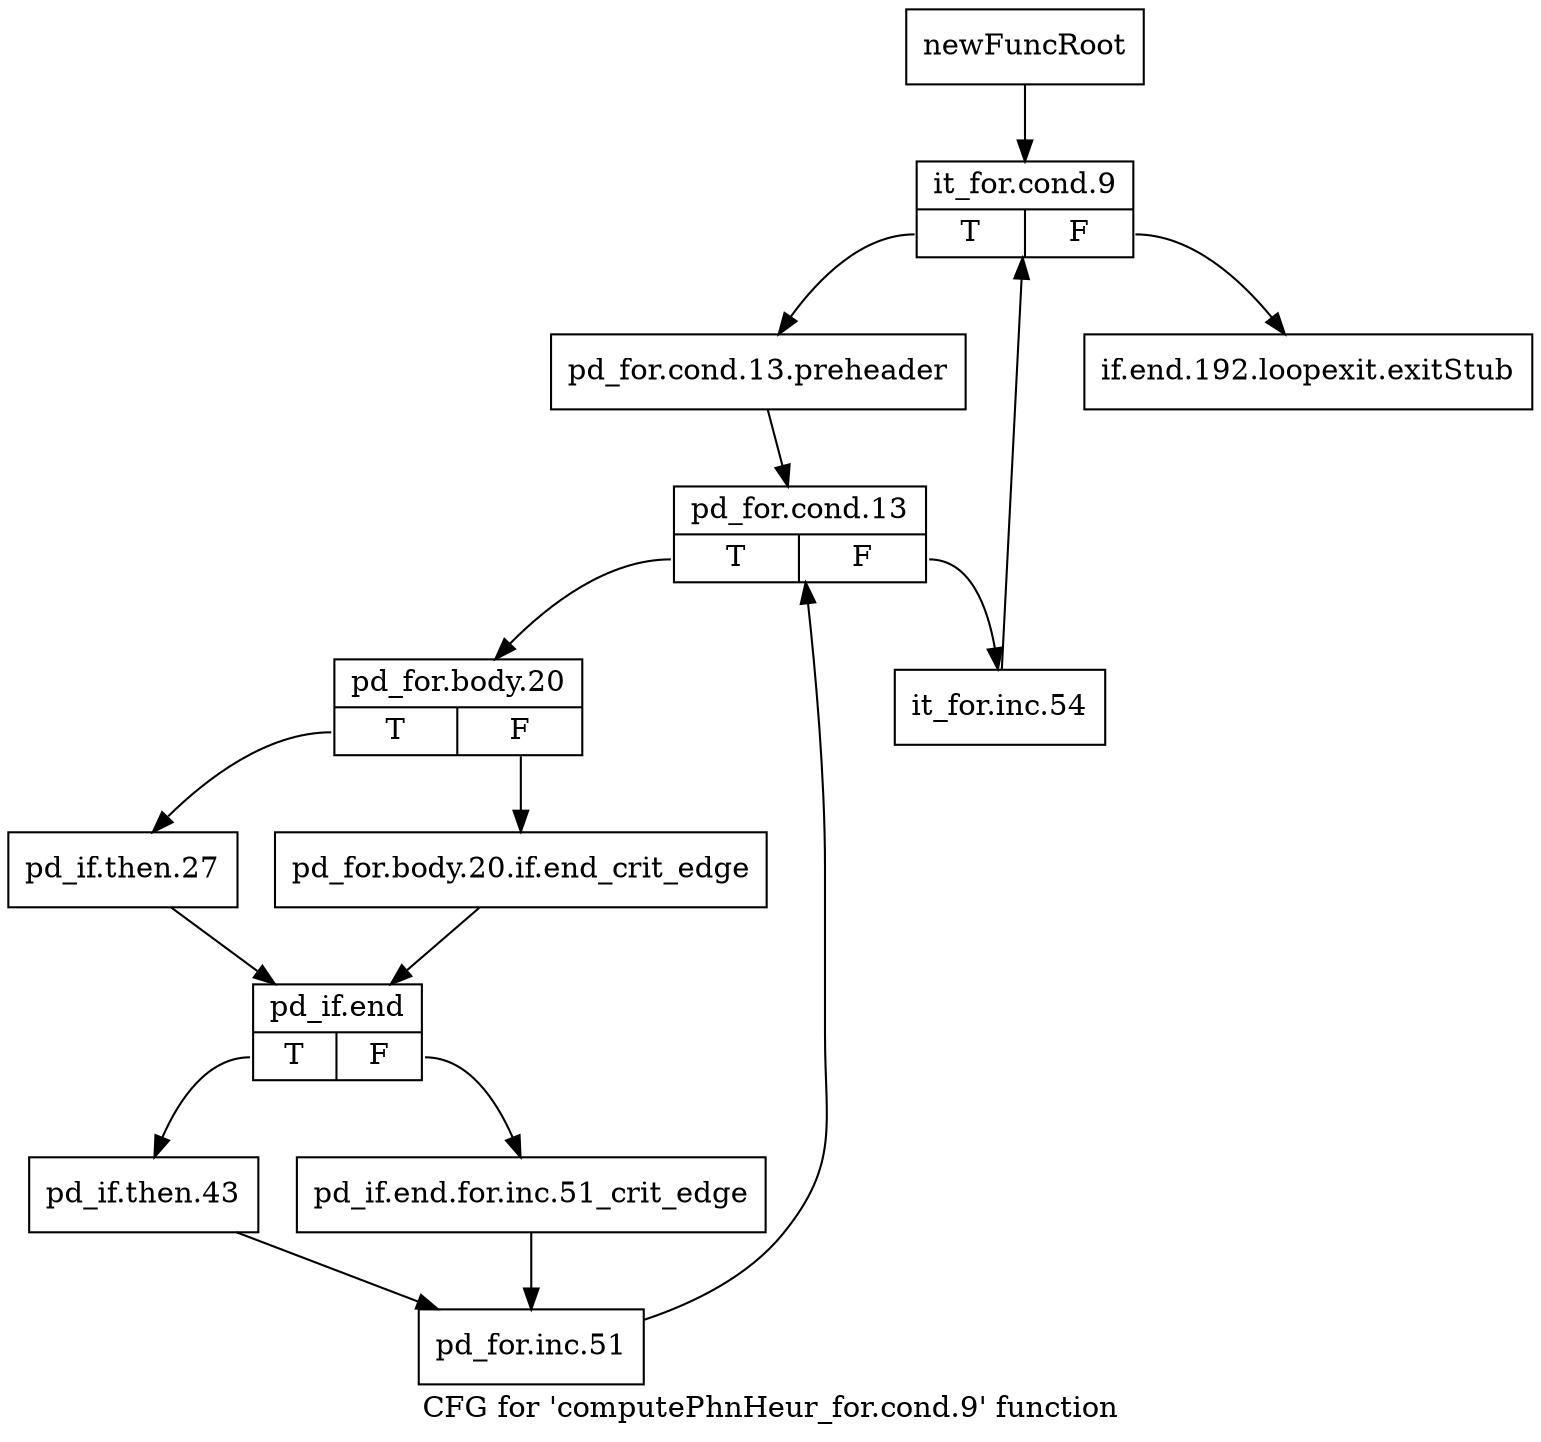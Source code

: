 digraph "CFG for 'computePhnHeur_for.cond.9' function" {
	label="CFG for 'computePhnHeur_for.cond.9' function";

	Node0x1363e10 [shape=record,label="{newFuncRoot}"];
	Node0x1363e10 -> Node0x1363eb0;
	Node0x1363e60 [shape=record,label="{if.end.192.loopexit.exitStub}"];
	Node0x1363eb0 [shape=record,label="{it_for.cond.9|{<s0>T|<s1>F}}"];
	Node0x1363eb0:s0 -> Node0x1363f00;
	Node0x1363eb0:s1 -> Node0x1363e60;
	Node0x1363f00 [shape=record,label="{pd_for.cond.13.preheader}"];
	Node0x1363f00 -> Node0x1363f50;
	Node0x1363f50 [shape=record,label="{pd_for.cond.13|{<s0>T|<s1>F}}"];
	Node0x1363f50:s0 -> Node0x1363ff0;
	Node0x1363f50:s1 -> Node0x1363fa0;
	Node0x1363fa0 [shape=record,label="{it_for.inc.54}"];
	Node0x1363fa0 -> Node0x1363eb0;
	Node0x1363ff0 [shape=record,label="{pd_for.body.20|{<s0>T|<s1>F}}"];
	Node0x1363ff0:s0 -> Node0x1364090;
	Node0x1363ff0:s1 -> Node0x1364040;
	Node0x1364040 [shape=record,label="{pd_for.body.20.if.end_crit_edge}"];
	Node0x1364040 -> Node0x13640e0;
	Node0x1364090 [shape=record,label="{pd_if.then.27}"];
	Node0x1364090 -> Node0x13640e0;
	Node0x13640e0 [shape=record,label="{pd_if.end|{<s0>T|<s1>F}}"];
	Node0x13640e0:s0 -> Node0x1364180;
	Node0x13640e0:s1 -> Node0x1364130;
	Node0x1364130 [shape=record,label="{pd_if.end.for.inc.51_crit_edge}"];
	Node0x1364130 -> Node0x13641d0;
	Node0x1364180 [shape=record,label="{pd_if.then.43}"];
	Node0x1364180 -> Node0x13641d0;
	Node0x13641d0 [shape=record,label="{pd_for.inc.51}"];
	Node0x13641d0 -> Node0x1363f50;
}
